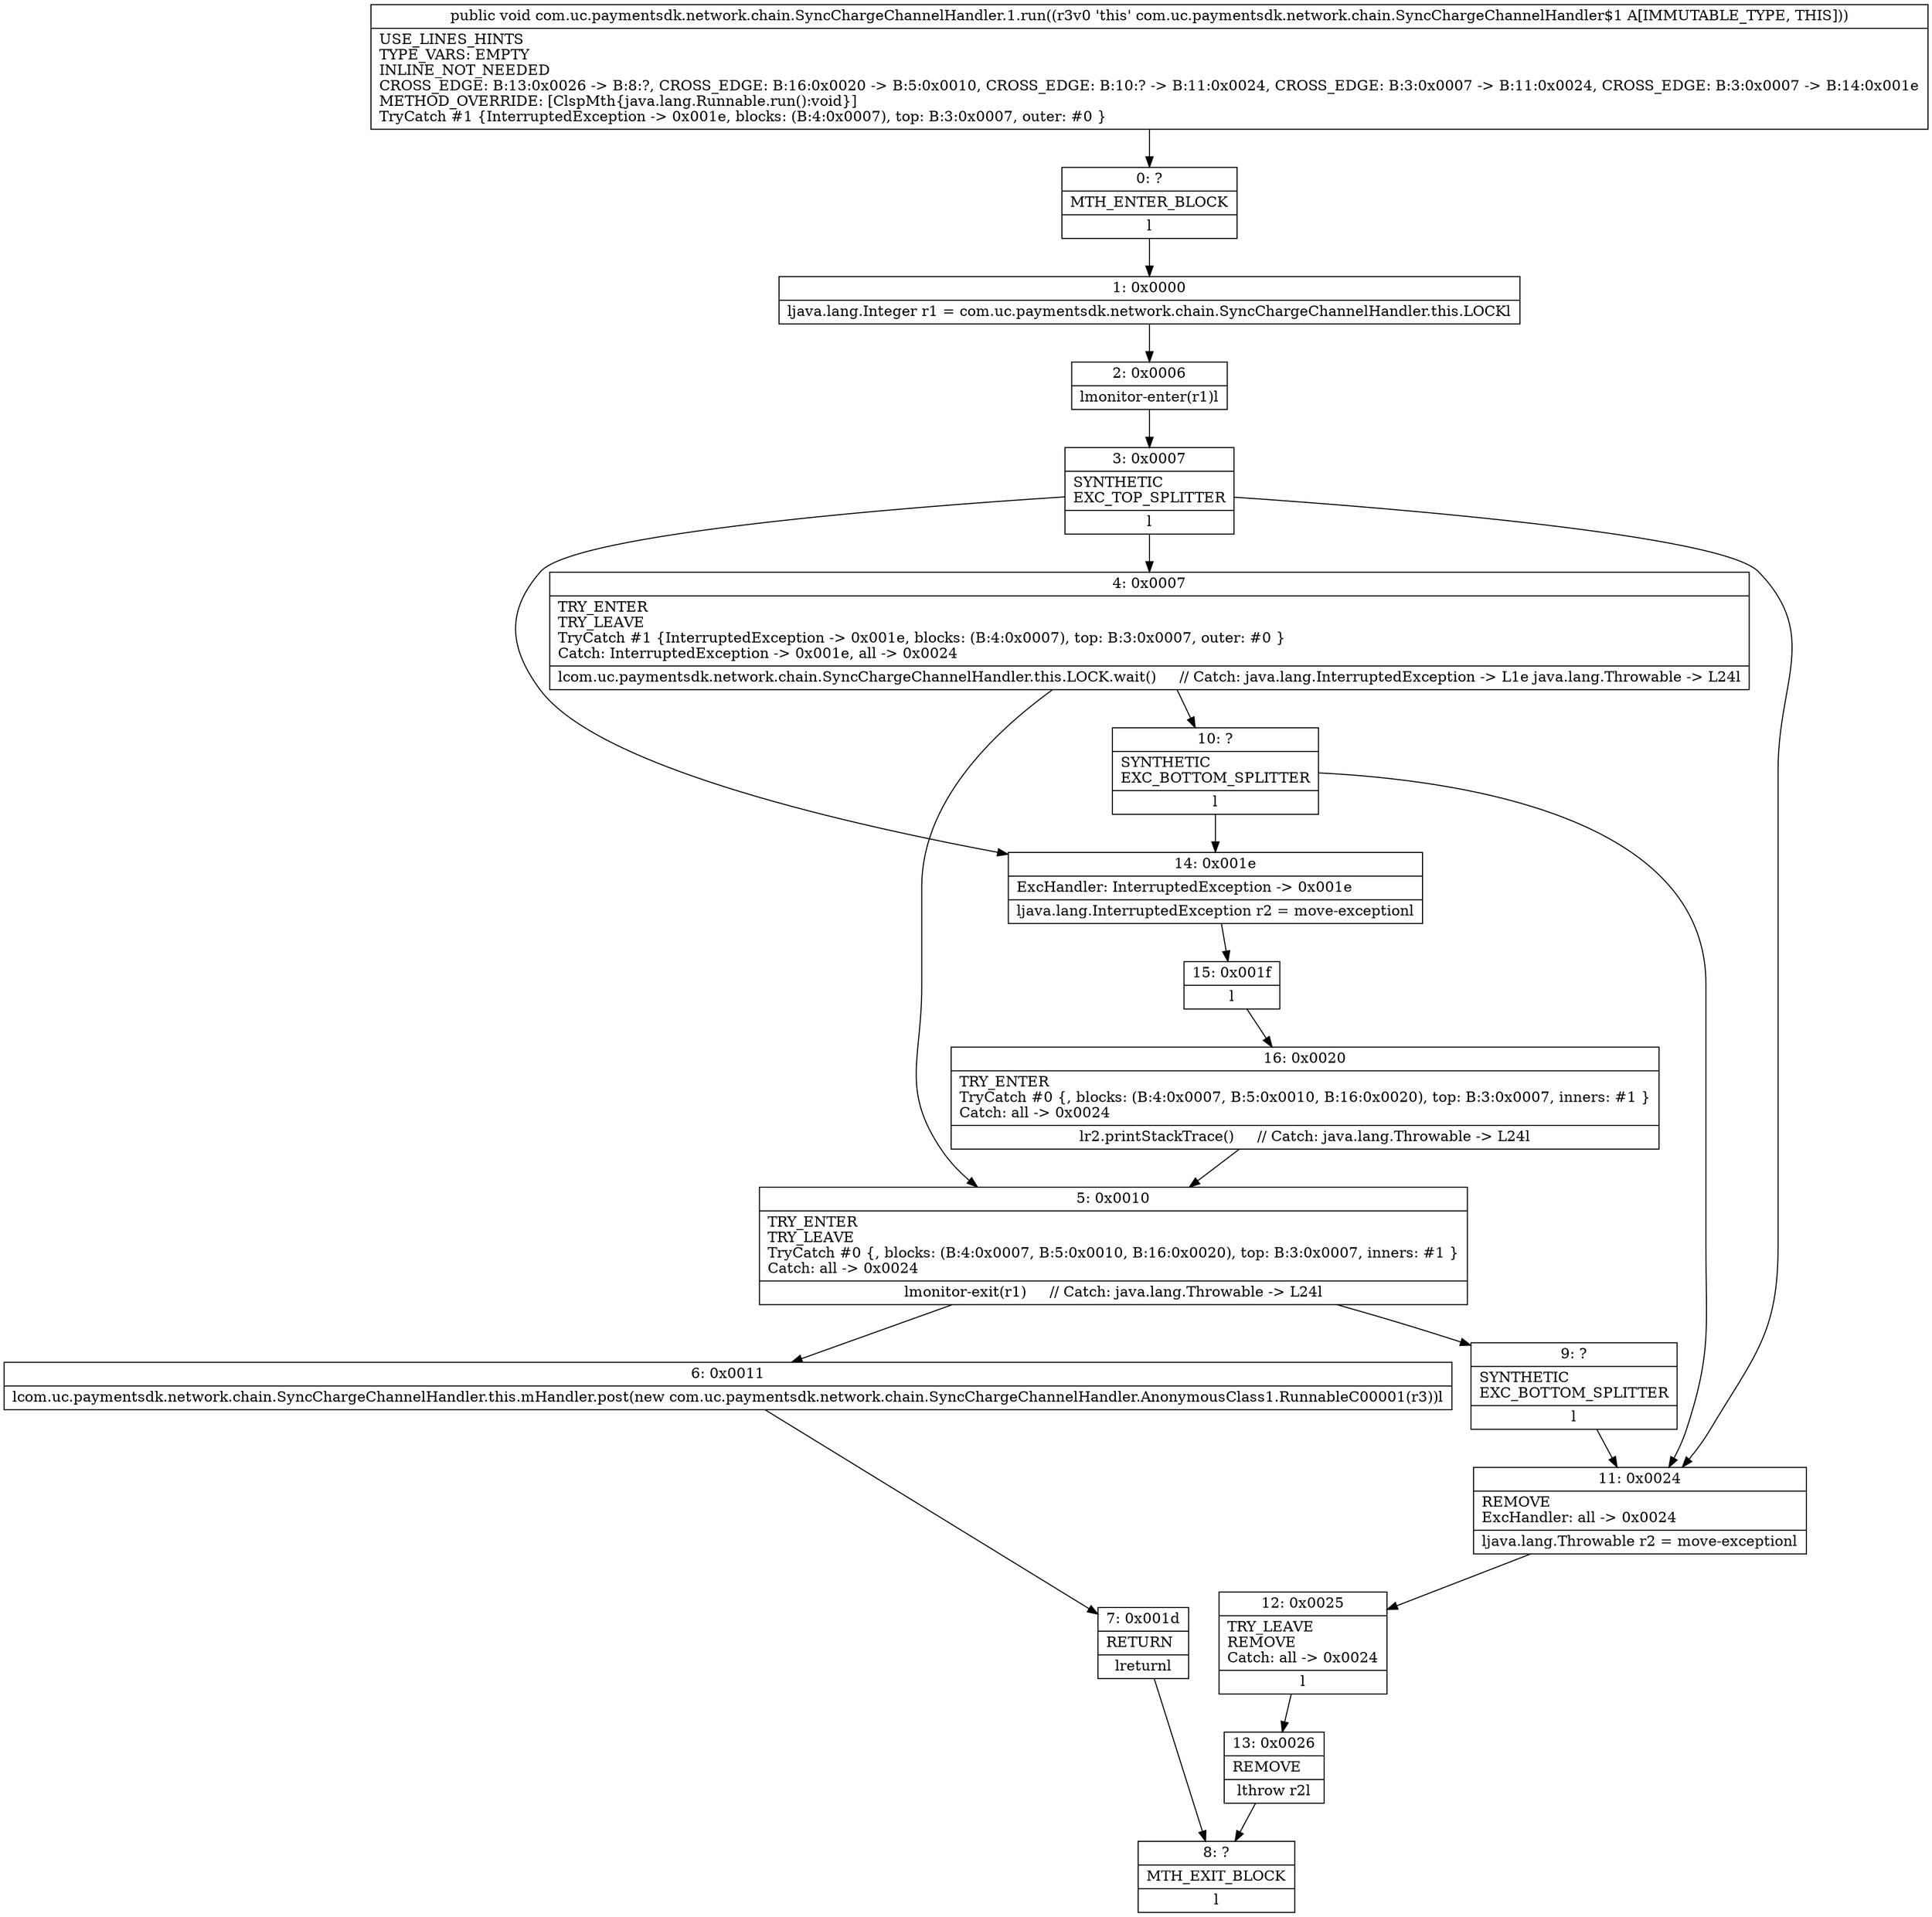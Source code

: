 digraph "CFG forcom.uc.paymentsdk.network.chain.SyncChargeChannelHandler.1.run()V" {
Node_0 [shape=record,label="{0\:\ ?|MTH_ENTER_BLOCK\l|l}"];
Node_1 [shape=record,label="{1\:\ 0x0000|ljava.lang.Integer r1 = com.uc.paymentsdk.network.chain.SyncChargeChannelHandler.this.LOCKl}"];
Node_2 [shape=record,label="{2\:\ 0x0006|lmonitor\-enter(r1)l}"];
Node_3 [shape=record,label="{3\:\ 0x0007|SYNTHETIC\lEXC_TOP_SPLITTER\l|l}"];
Node_4 [shape=record,label="{4\:\ 0x0007|TRY_ENTER\lTRY_LEAVE\lTryCatch #1 \{InterruptedException \-\> 0x001e, blocks: (B:4:0x0007), top: B:3:0x0007, outer: #0 \}\lCatch: InterruptedException \-\> 0x001e, all \-\> 0x0024\l|lcom.uc.paymentsdk.network.chain.SyncChargeChannelHandler.this.LOCK.wait()     \/\/ Catch: java.lang.InterruptedException \-\> L1e java.lang.Throwable \-\> L24l}"];
Node_5 [shape=record,label="{5\:\ 0x0010|TRY_ENTER\lTRY_LEAVE\lTryCatch #0 \{, blocks: (B:4:0x0007, B:5:0x0010, B:16:0x0020), top: B:3:0x0007, inners: #1 \}\lCatch: all \-\> 0x0024\l|lmonitor\-exit(r1)     \/\/ Catch: java.lang.Throwable \-\> L24l}"];
Node_6 [shape=record,label="{6\:\ 0x0011|lcom.uc.paymentsdk.network.chain.SyncChargeChannelHandler.this.mHandler.post(new com.uc.paymentsdk.network.chain.SyncChargeChannelHandler.AnonymousClass1.RunnableC00001(r3))l}"];
Node_7 [shape=record,label="{7\:\ 0x001d|RETURN\l|lreturnl}"];
Node_8 [shape=record,label="{8\:\ ?|MTH_EXIT_BLOCK\l|l}"];
Node_9 [shape=record,label="{9\:\ ?|SYNTHETIC\lEXC_BOTTOM_SPLITTER\l|l}"];
Node_10 [shape=record,label="{10\:\ ?|SYNTHETIC\lEXC_BOTTOM_SPLITTER\l|l}"];
Node_11 [shape=record,label="{11\:\ 0x0024|REMOVE\lExcHandler: all \-\> 0x0024\l|ljava.lang.Throwable r2 = move\-exceptionl}"];
Node_12 [shape=record,label="{12\:\ 0x0025|TRY_LEAVE\lREMOVE\lCatch: all \-\> 0x0024\l|l}"];
Node_13 [shape=record,label="{13\:\ 0x0026|REMOVE\l|lthrow r2l}"];
Node_14 [shape=record,label="{14\:\ 0x001e|ExcHandler: InterruptedException \-\> 0x001e\l|ljava.lang.InterruptedException r2 = move\-exceptionl}"];
Node_15 [shape=record,label="{15\:\ 0x001f|l}"];
Node_16 [shape=record,label="{16\:\ 0x0020|TRY_ENTER\lTryCatch #0 \{, blocks: (B:4:0x0007, B:5:0x0010, B:16:0x0020), top: B:3:0x0007, inners: #1 \}\lCatch: all \-\> 0x0024\l|lr2.printStackTrace()     \/\/ Catch: java.lang.Throwable \-\> L24l}"];
MethodNode[shape=record,label="{public void com.uc.paymentsdk.network.chain.SyncChargeChannelHandler.1.run((r3v0 'this' com.uc.paymentsdk.network.chain.SyncChargeChannelHandler$1 A[IMMUTABLE_TYPE, THIS]))  | USE_LINES_HINTS\lTYPE_VARS: EMPTY\lINLINE_NOT_NEEDED\lCROSS_EDGE: B:13:0x0026 \-\> B:8:?, CROSS_EDGE: B:16:0x0020 \-\> B:5:0x0010, CROSS_EDGE: B:10:? \-\> B:11:0x0024, CROSS_EDGE: B:3:0x0007 \-\> B:11:0x0024, CROSS_EDGE: B:3:0x0007 \-\> B:14:0x001e\lMETHOD_OVERRIDE: [ClspMth\{java.lang.Runnable.run():void\}]\lTryCatch #1 \{InterruptedException \-\> 0x001e, blocks: (B:4:0x0007), top: B:3:0x0007, outer: #0 \}\l}"];
MethodNode -> Node_0;
Node_0 -> Node_1;
Node_1 -> Node_2;
Node_2 -> Node_3;
Node_3 -> Node_4;
Node_3 -> Node_11;
Node_3 -> Node_14;
Node_4 -> Node_5;
Node_4 -> Node_10;
Node_5 -> Node_6;
Node_5 -> Node_9;
Node_6 -> Node_7;
Node_7 -> Node_8;
Node_9 -> Node_11;
Node_10 -> Node_14;
Node_10 -> Node_11;
Node_11 -> Node_12;
Node_12 -> Node_13;
Node_13 -> Node_8;
Node_14 -> Node_15;
Node_15 -> Node_16;
Node_16 -> Node_5;
}

